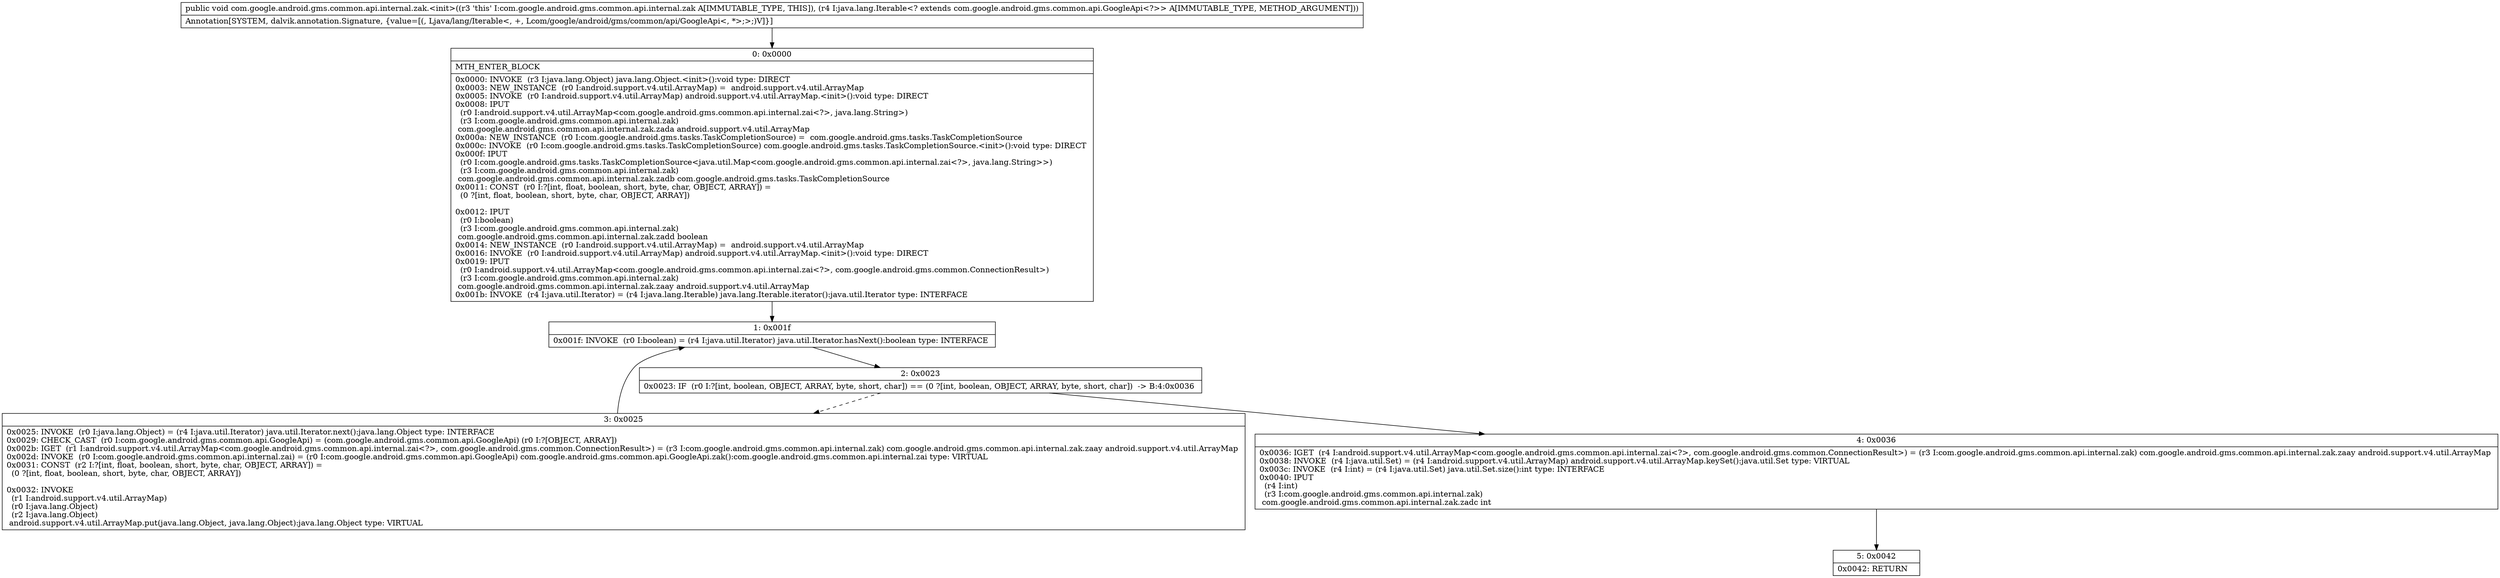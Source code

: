digraph "CFG forcom.google.android.gms.common.api.internal.zak.\<init\>(Ljava\/lang\/Iterable;)V" {
Node_0 [shape=record,label="{0\:\ 0x0000|MTH_ENTER_BLOCK\l|0x0000: INVOKE  (r3 I:java.lang.Object) java.lang.Object.\<init\>():void type: DIRECT \l0x0003: NEW_INSTANCE  (r0 I:android.support.v4.util.ArrayMap) =  android.support.v4.util.ArrayMap \l0x0005: INVOKE  (r0 I:android.support.v4.util.ArrayMap) android.support.v4.util.ArrayMap.\<init\>():void type: DIRECT \l0x0008: IPUT  \l  (r0 I:android.support.v4.util.ArrayMap\<com.google.android.gms.common.api.internal.zai\<?\>, java.lang.String\>)\l  (r3 I:com.google.android.gms.common.api.internal.zak)\l com.google.android.gms.common.api.internal.zak.zada android.support.v4.util.ArrayMap \l0x000a: NEW_INSTANCE  (r0 I:com.google.android.gms.tasks.TaskCompletionSource) =  com.google.android.gms.tasks.TaskCompletionSource \l0x000c: INVOKE  (r0 I:com.google.android.gms.tasks.TaskCompletionSource) com.google.android.gms.tasks.TaskCompletionSource.\<init\>():void type: DIRECT \l0x000f: IPUT  \l  (r0 I:com.google.android.gms.tasks.TaskCompletionSource\<java.util.Map\<com.google.android.gms.common.api.internal.zai\<?\>, java.lang.String\>\>)\l  (r3 I:com.google.android.gms.common.api.internal.zak)\l com.google.android.gms.common.api.internal.zak.zadb com.google.android.gms.tasks.TaskCompletionSource \l0x0011: CONST  (r0 I:?[int, float, boolean, short, byte, char, OBJECT, ARRAY]) = \l  (0 ?[int, float, boolean, short, byte, char, OBJECT, ARRAY])\l \l0x0012: IPUT  \l  (r0 I:boolean)\l  (r3 I:com.google.android.gms.common.api.internal.zak)\l com.google.android.gms.common.api.internal.zak.zadd boolean \l0x0014: NEW_INSTANCE  (r0 I:android.support.v4.util.ArrayMap) =  android.support.v4.util.ArrayMap \l0x0016: INVOKE  (r0 I:android.support.v4.util.ArrayMap) android.support.v4.util.ArrayMap.\<init\>():void type: DIRECT \l0x0019: IPUT  \l  (r0 I:android.support.v4.util.ArrayMap\<com.google.android.gms.common.api.internal.zai\<?\>, com.google.android.gms.common.ConnectionResult\>)\l  (r3 I:com.google.android.gms.common.api.internal.zak)\l com.google.android.gms.common.api.internal.zak.zaay android.support.v4.util.ArrayMap \l0x001b: INVOKE  (r4 I:java.util.Iterator) = (r4 I:java.lang.Iterable) java.lang.Iterable.iterator():java.util.Iterator type: INTERFACE \l}"];
Node_1 [shape=record,label="{1\:\ 0x001f|0x001f: INVOKE  (r0 I:boolean) = (r4 I:java.util.Iterator) java.util.Iterator.hasNext():boolean type: INTERFACE \l}"];
Node_2 [shape=record,label="{2\:\ 0x0023|0x0023: IF  (r0 I:?[int, boolean, OBJECT, ARRAY, byte, short, char]) == (0 ?[int, boolean, OBJECT, ARRAY, byte, short, char])  \-\> B:4:0x0036 \l}"];
Node_3 [shape=record,label="{3\:\ 0x0025|0x0025: INVOKE  (r0 I:java.lang.Object) = (r4 I:java.util.Iterator) java.util.Iterator.next():java.lang.Object type: INTERFACE \l0x0029: CHECK_CAST  (r0 I:com.google.android.gms.common.api.GoogleApi) = (com.google.android.gms.common.api.GoogleApi) (r0 I:?[OBJECT, ARRAY]) \l0x002b: IGET  (r1 I:android.support.v4.util.ArrayMap\<com.google.android.gms.common.api.internal.zai\<?\>, com.google.android.gms.common.ConnectionResult\>) = (r3 I:com.google.android.gms.common.api.internal.zak) com.google.android.gms.common.api.internal.zak.zaay android.support.v4.util.ArrayMap \l0x002d: INVOKE  (r0 I:com.google.android.gms.common.api.internal.zai) = (r0 I:com.google.android.gms.common.api.GoogleApi) com.google.android.gms.common.api.GoogleApi.zak():com.google.android.gms.common.api.internal.zai type: VIRTUAL \l0x0031: CONST  (r2 I:?[int, float, boolean, short, byte, char, OBJECT, ARRAY]) = \l  (0 ?[int, float, boolean, short, byte, char, OBJECT, ARRAY])\l \l0x0032: INVOKE  \l  (r1 I:android.support.v4.util.ArrayMap)\l  (r0 I:java.lang.Object)\l  (r2 I:java.lang.Object)\l android.support.v4.util.ArrayMap.put(java.lang.Object, java.lang.Object):java.lang.Object type: VIRTUAL \l}"];
Node_4 [shape=record,label="{4\:\ 0x0036|0x0036: IGET  (r4 I:android.support.v4.util.ArrayMap\<com.google.android.gms.common.api.internal.zai\<?\>, com.google.android.gms.common.ConnectionResult\>) = (r3 I:com.google.android.gms.common.api.internal.zak) com.google.android.gms.common.api.internal.zak.zaay android.support.v4.util.ArrayMap \l0x0038: INVOKE  (r4 I:java.util.Set) = (r4 I:android.support.v4.util.ArrayMap) android.support.v4.util.ArrayMap.keySet():java.util.Set type: VIRTUAL \l0x003c: INVOKE  (r4 I:int) = (r4 I:java.util.Set) java.util.Set.size():int type: INTERFACE \l0x0040: IPUT  \l  (r4 I:int)\l  (r3 I:com.google.android.gms.common.api.internal.zak)\l com.google.android.gms.common.api.internal.zak.zadc int \l}"];
Node_5 [shape=record,label="{5\:\ 0x0042|0x0042: RETURN   \l}"];
MethodNode[shape=record,label="{public void com.google.android.gms.common.api.internal.zak.\<init\>((r3 'this' I:com.google.android.gms.common.api.internal.zak A[IMMUTABLE_TYPE, THIS]), (r4 I:java.lang.Iterable\<? extends com.google.android.gms.common.api.GoogleApi\<?\>\> A[IMMUTABLE_TYPE, METHOD_ARGUMENT]))  | Annotation[SYSTEM, dalvik.annotation.Signature, \{value=[(, Ljava\/lang\/Iterable\<, +, Lcom\/google\/android\/gms\/common\/api\/GoogleApi\<, *\>;\>;)V]\}]\l}"];
MethodNode -> Node_0;
Node_0 -> Node_1;
Node_1 -> Node_2;
Node_2 -> Node_3[style=dashed];
Node_2 -> Node_4;
Node_3 -> Node_1;
Node_4 -> Node_5;
}

